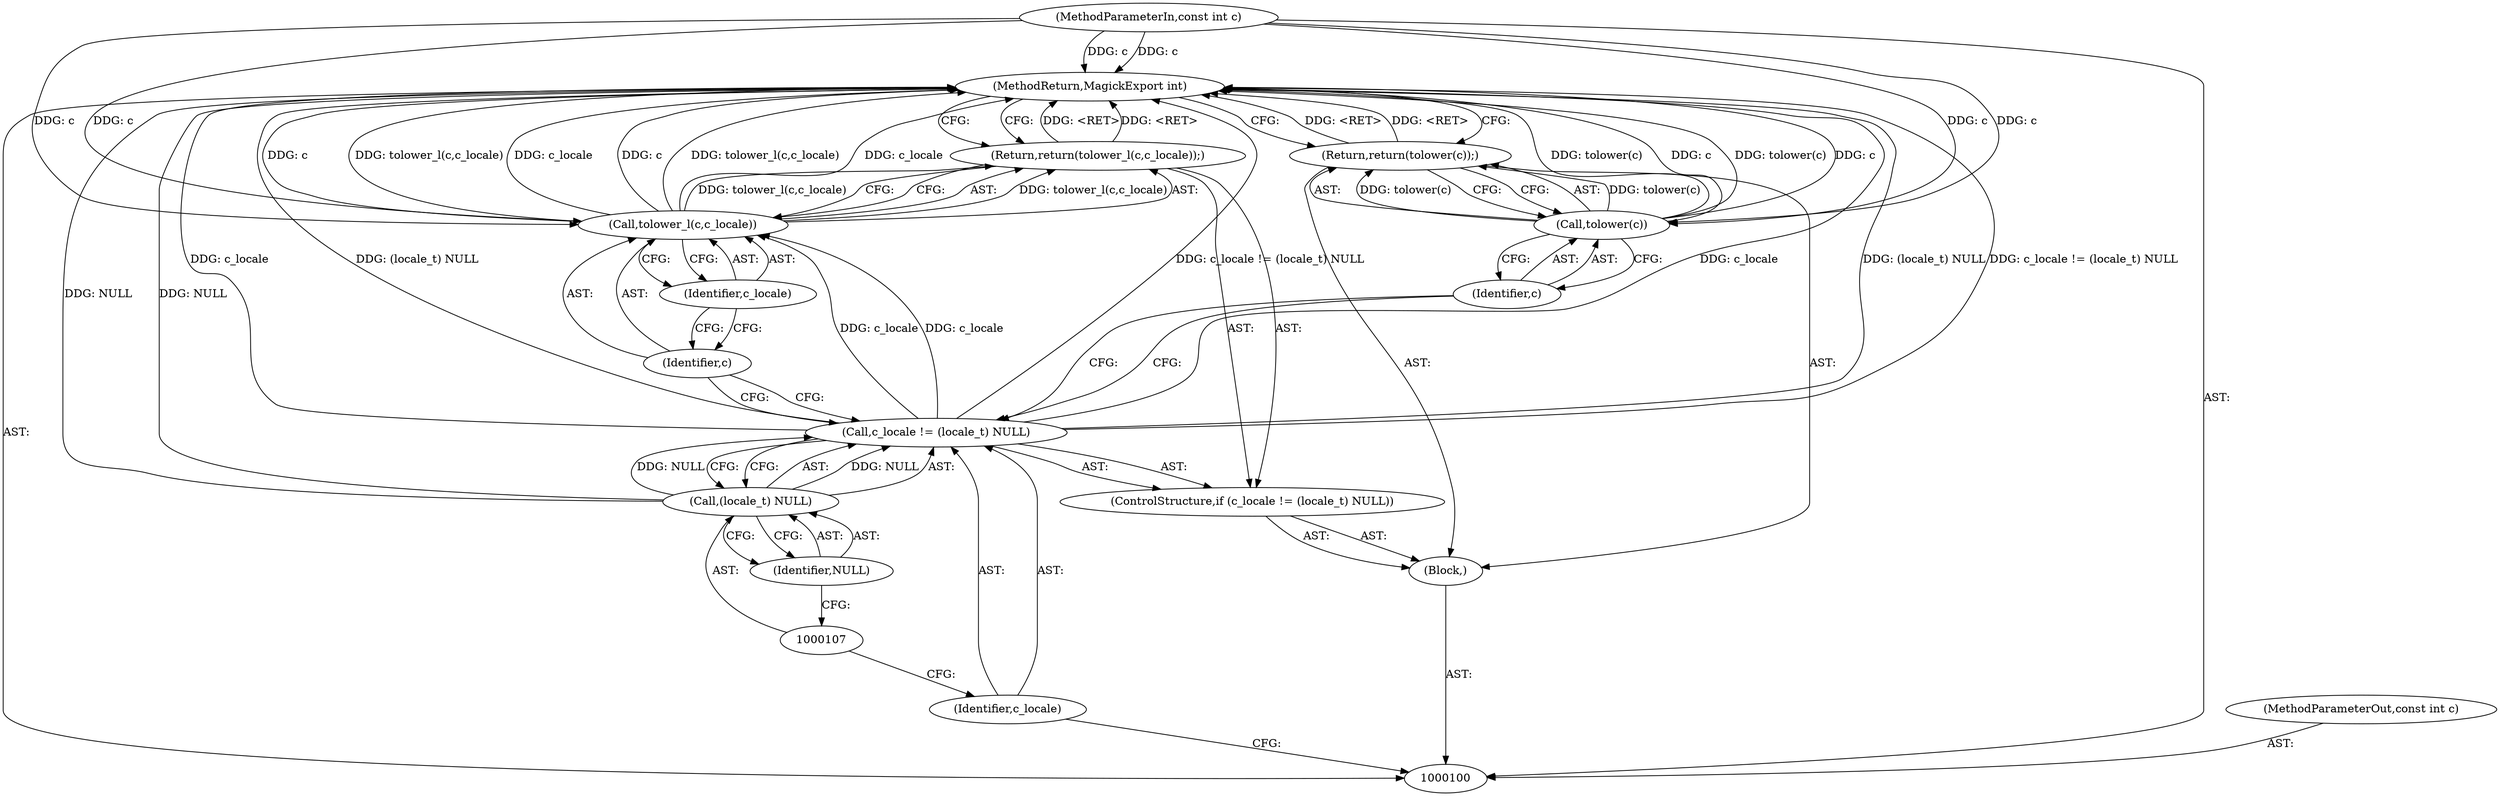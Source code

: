 digraph "1_ImageMagick_07eebcd72f45c8fd7563d3f9ec5d2bed48f65f36" {
"1000116" [label="(MethodReturn,MagickExport int)"];
"1000101" [label="(MethodParameterIn,const int c)"];
"1000141" [label="(MethodParameterOut,const int c)"];
"1000102" [label="(Block,)"];
"1000106" [label="(Call,(locale_t) NULL)"];
"1000103" [label="(ControlStructure,if (c_locale != (locale_t) NULL))"];
"1000108" [label="(Identifier,NULL)"];
"1000104" [label="(Call,c_locale != (locale_t) NULL)"];
"1000105" [label="(Identifier,c_locale)"];
"1000110" [label="(Call,tolower_l(c,c_locale))"];
"1000111" [label="(Identifier,c)"];
"1000112" [label="(Identifier,c_locale)"];
"1000109" [label="(Return,return(tolower_l(c,c_locale));)"];
"1000115" [label="(Identifier,c)"];
"1000113" [label="(Return,return(tolower(c));)"];
"1000114" [label="(Call,tolower(c))"];
"1000116" -> "1000100"  [label="AST: "];
"1000116" -> "1000109"  [label="CFG: "];
"1000116" -> "1000113"  [label="CFG: "];
"1000106" -> "1000116"  [label="DDG: NULL"];
"1000104" -> "1000116"  [label="DDG: c_locale != (locale_t) NULL"];
"1000104" -> "1000116"  [label="DDG: c_locale"];
"1000104" -> "1000116"  [label="DDG: (locale_t) NULL"];
"1000114" -> "1000116"  [label="DDG: tolower(c)"];
"1000114" -> "1000116"  [label="DDG: c"];
"1000110" -> "1000116"  [label="DDG: c_locale"];
"1000110" -> "1000116"  [label="DDG: c"];
"1000110" -> "1000116"  [label="DDG: tolower_l(c,c_locale)"];
"1000101" -> "1000116"  [label="DDG: c"];
"1000109" -> "1000116"  [label="DDG: <RET>"];
"1000113" -> "1000116"  [label="DDG: <RET>"];
"1000101" -> "1000100"  [label="AST: "];
"1000101" -> "1000116"  [label="DDG: c"];
"1000101" -> "1000110"  [label="DDG: c"];
"1000101" -> "1000114"  [label="DDG: c"];
"1000141" -> "1000100"  [label="AST: "];
"1000102" -> "1000100"  [label="AST: "];
"1000103" -> "1000102"  [label="AST: "];
"1000113" -> "1000102"  [label="AST: "];
"1000106" -> "1000104"  [label="AST: "];
"1000106" -> "1000108"  [label="CFG: "];
"1000107" -> "1000106"  [label="AST: "];
"1000108" -> "1000106"  [label="AST: "];
"1000104" -> "1000106"  [label="CFG: "];
"1000106" -> "1000116"  [label="DDG: NULL"];
"1000106" -> "1000104"  [label="DDG: NULL"];
"1000103" -> "1000102"  [label="AST: "];
"1000104" -> "1000103"  [label="AST: "];
"1000109" -> "1000103"  [label="AST: "];
"1000108" -> "1000106"  [label="AST: "];
"1000108" -> "1000107"  [label="CFG: "];
"1000106" -> "1000108"  [label="CFG: "];
"1000104" -> "1000103"  [label="AST: "];
"1000104" -> "1000106"  [label="CFG: "];
"1000105" -> "1000104"  [label="AST: "];
"1000106" -> "1000104"  [label="AST: "];
"1000111" -> "1000104"  [label="CFG: "];
"1000115" -> "1000104"  [label="CFG: "];
"1000104" -> "1000116"  [label="DDG: c_locale != (locale_t) NULL"];
"1000104" -> "1000116"  [label="DDG: c_locale"];
"1000104" -> "1000116"  [label="DDG: (locale_t) NULL"];
"1000106" -> "1000104"  [label="DDG: NULL"];
"1000104" -> "1000110"  [label="DDG: c_locale"];
"1000105" -> "1000104"  [label="AST: "];
"1000105" -> "1000100"  [label="CFG: "];
"1000107" -> "1000105"  [label="CFG: "];
"1000110" -> "1000109"  [label="AST: "];
"1000110" -> "1000112"  [label="CFG: "];
"1000111" -> "1000110"  [label="AST: "];
"1000112" -> "1000110"  [label="AST: "];
"1000109" -> "1000110"  [label="CFG: "];
"1000110" -> "1000116"  [label="DDG: c_locale"];
"1000110" -> "1000116"  [label="DDG: c"];
"1000110" -> "1000116"  [label="DDG: tolower_l(c,c_locale)"];
"1000110" -> "1000109"  [label="DDG: tolower_l(c,c_locale)"];
"1000101" -> "1000110"  [label="DDG: c"];
"1000104" -> "1000110"  [label="DDG: c_locale"];
"1000111" -> "1000110"  [label="AST: "];
"1000111" -> "1000104"  [label="CFG: "];
"1000112" -> "1000111"  [label="CFG: "];
"1000112" -> "1000110"  [label="AST: "];
"1000112" -> "1000111"  [label="CFG: "];
"1000110" -> "1000112"  [label="CFG: "];
"1000109" -> "1000103"  [label="AST: "];
"1000109" -> "1000110"  [label="CFG: "];
"1000110" -> "1000109"  [label="AST: "];
"1000116" -> "1000109"  [label="CFG: "];
"1000109" -> "1000116"  [label="DDG: <RET>"];
"1000110" -> "1000109"  [label="DDG: tolower_l(c,c_locale)"];
"1000115" -> "1000114"  [label="AST: "];
"1000115" -> "1000104"  [label="CFG: "];
"1000114" -> "1000115"  [label="CFG: "];
"1000113" -> "1000102"  [label="AST: "];
"1000113" -> "1000114"  [label="CFG: "];
"1000114" -> "1000113"  [label="AST: "];
"1000116" -> "1000113"  [label="CFG: "];
"1000113" -> "1000116"  [label="DDG: <RET>"];
"1000114" -> "1000113"  [label="DDG: tolower(c)"];
"1000114" -> "1000113"  [label="AST: "];
"1000114" -> "1000115"  [label="CFG: "];
"1000115" -> "1000114"  [label="AST: "];
"1000113" -> "1000114"  [label="CFG: "];
"1000114" -> "1000116"  [label="DDG: tolower(c)"];
"1000114" -> "1000116"  [label="DDG: c"];
"1000114" -> "1000113"  [label="DDG: tolower(c)"];
"1000101" -> "1000114"  [label="DDG: c"];
}
